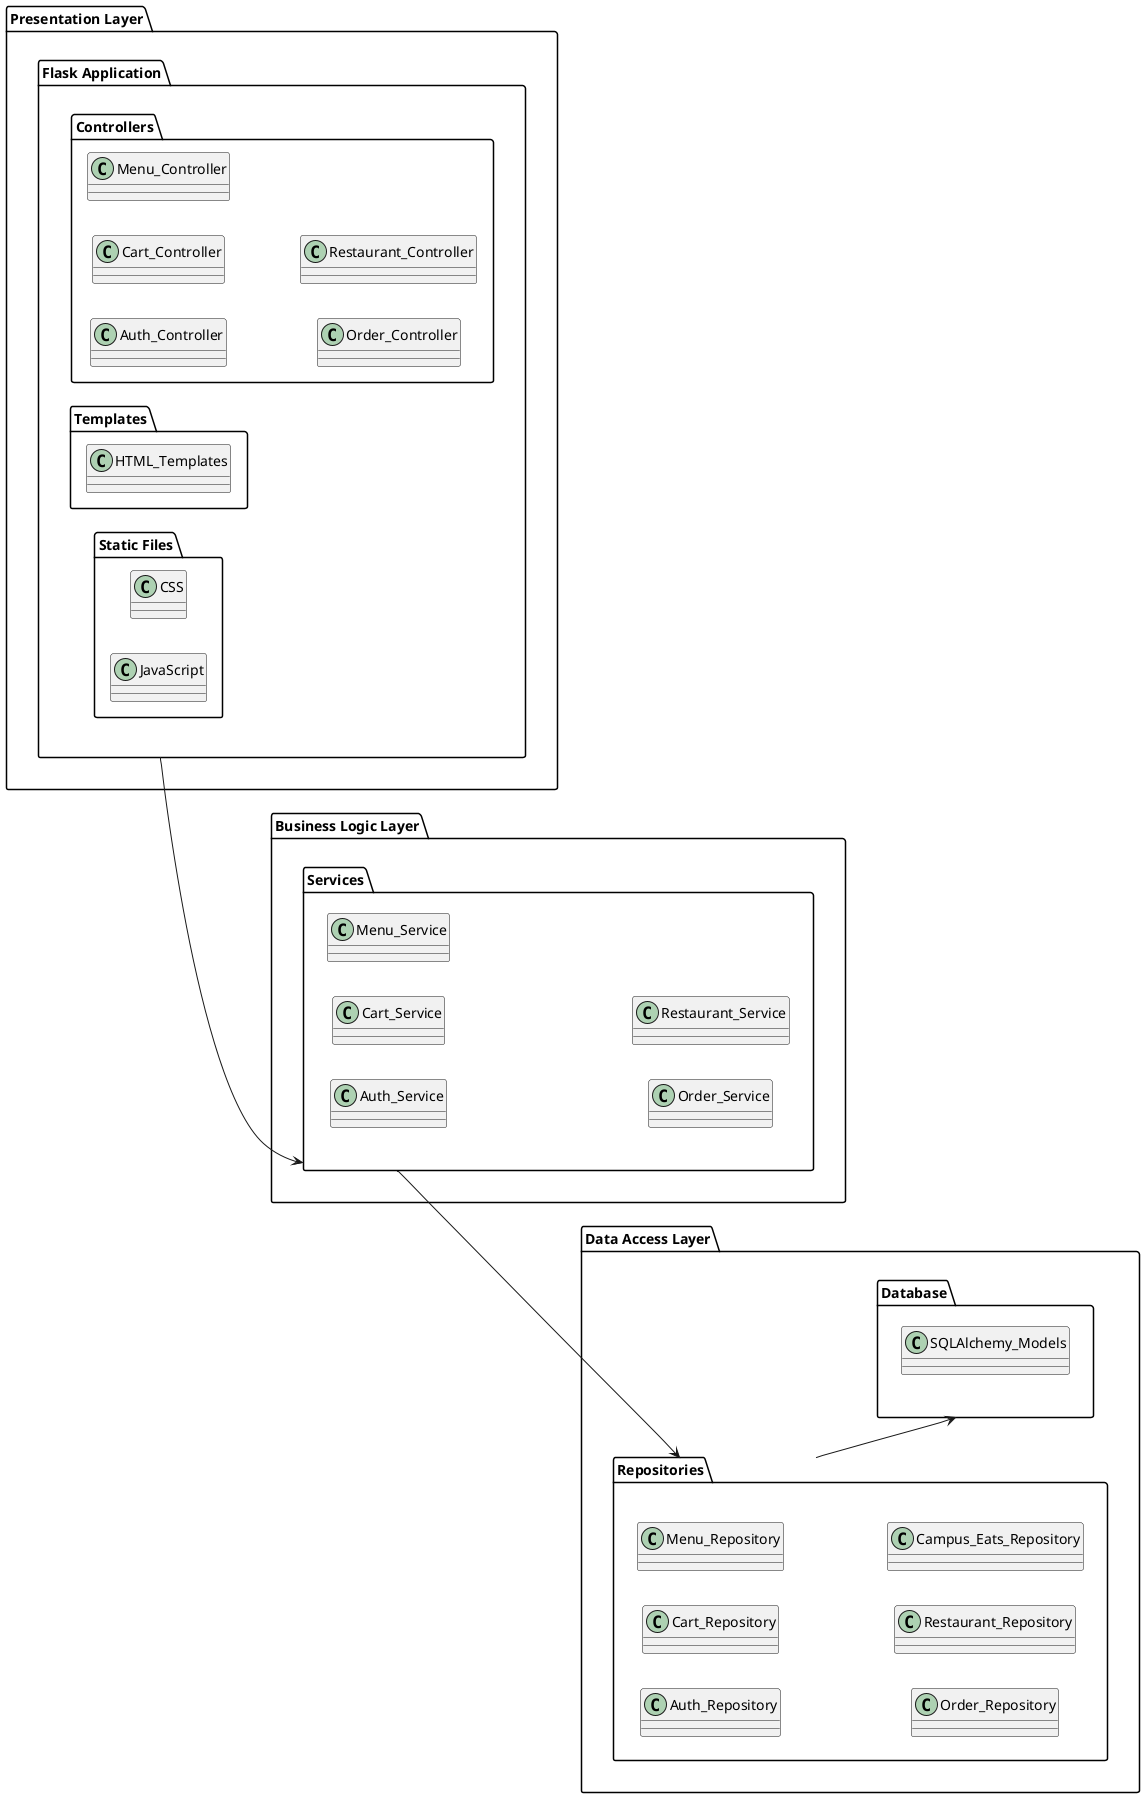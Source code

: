 ' 系統架構圖
@startuml sys_diagram
left to right direction

package "Presentation Layer" {
    package "Flask Application" {
        package "Controllers" {
            class Auth_Controller
            class Cart_Controller
            class Menu_Controller
            class Order_Controller
            class Restaurant_Controller
        }
        package "Templates" {
            class HTML_Templates
        }
        package "Static Files" {
            class CSS
            class JavaScript
        }
    }
}

package "Business Logic Layer" {
    package "Services" {
        class Auth_Service
        class Cart_Service
        class Menu_Service
        class Order_Service
        class Restaurant_Service
    }
}

package "Data Access Layer" {
    package "Repositories" {
        class Auth_Repository
        class Cart_Repository
        class Menu_Repository
        class Order_Repository
        class Restaurant_Repository
        class Campus_Eats_Repository
    }
    package "Database" {
        class SQLAlchemy_Models
    }
}

"Flask Application" -down-> "Services"
"Services" -down-> "Repositories"
"Repositories" -down-> "Database"

@enduml
